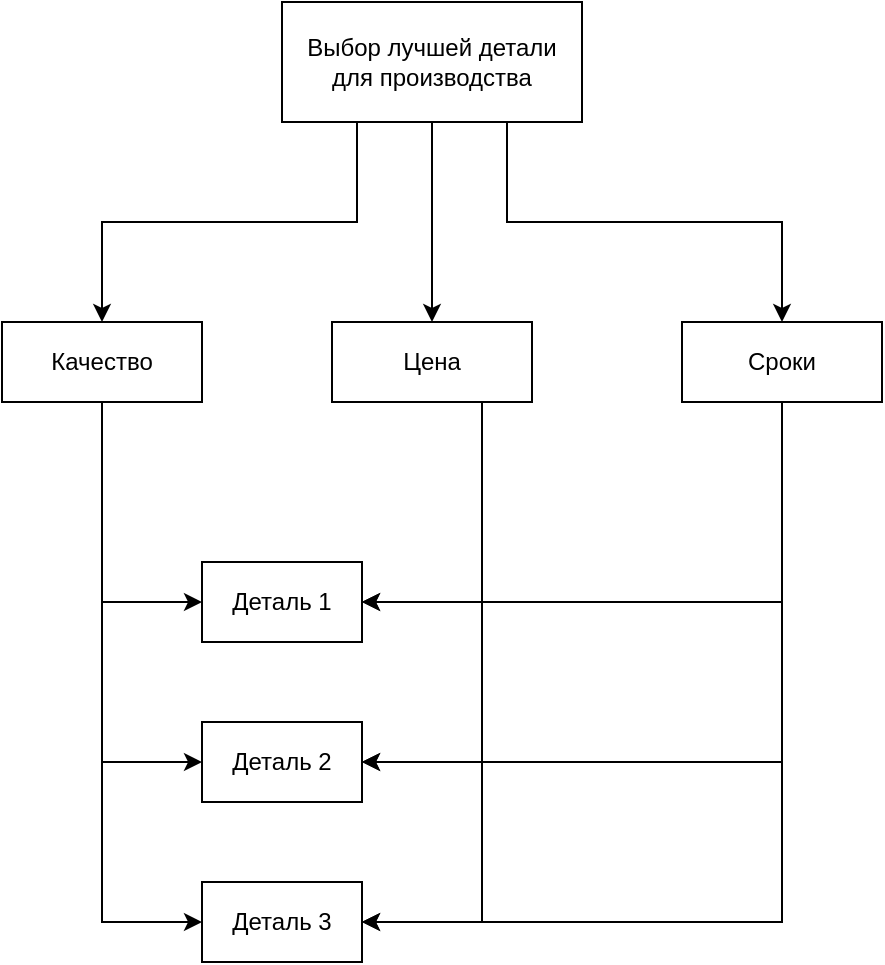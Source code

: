<mxfile version="27.1.4">
  <diagram name="Страница — 1" id="ySpHOT_LgS6eUz2t49ZZ">
    <mxGraphModel dx="1426" dy="796" grid="1" gridSize="10" guides="1" tooltips="1" connect="1" arrows="1" fold="1" page="1" pageScale="1" pageWidth="827" pageHeight="1169" math="0" shadow="0">
      <root>
        <mxCell id="0" />
        <mxCell id="1" parent="0" />
        <mxCell id="F-sYXK9-wxl05gE5Muyb-6" style="edgeStyle=orthogonalEdgeStyle;rounded=0;orthogonalLoop=1;jettySize=auto;html=1;exitX=0.25;exitY=1;exitDx=0;exitDy=0;entryX=0.5;entryY=0;entryDx=0;entryDy=0;" edge="1" parent="1" source="F-sYXK9-wxl05gE5Muyb-1" target="F-sYXK9-wxl05gE5Muyb-4">
          <mxGeometry relative="1" as="geometry" />
        </mxCell>
        <mxCell id="F-sYXK9-wxl05gE5Muyb-7" style="edgeStyle=orthogonalEdgeStyle;rounded=0;orthogonalLoop=1;jettySize=auto;html=1;exitX=0.5;exitY=1;exitDx=0;exitDy=0;entryX=0.5;entryY=0;entryDx=0;entryDy=0;" edge="1" parent="1" source="F-sYXK9-wxl05gE5Muyb-1" target="F-sYXK9-wxl05gE5Muyb-2">
          <mxGeometry relative="1" as="geometry">
            <mxPoint x="395" y="240" as="targetPoint" />
          </mxGeometry>
        </mxCell>
        <mxCell id="F-sYXK9-wxl05gE5Muyb-8" style="edgeStyle=orthogonalEdgeStyle;rounded=0;orthogonalLoop=1;jettySize=auto;html=1;exitX=0.75;exitY=1;exitDx=0;exitDy=0;entryX=0.5;entryY=0;entryDx=0;entryDy=0;" edge="1" parent="1" source="F-sYXK9-wxl05gE5Muyb-1" target="F-sYXK9-wxl05gE5Muyb-5">
          <mxGeometry relative="1" as="geometry" />
        </mxCell>
        <mxCell id="F-sYXK9-wxl05gE5Muyb-1" value="Выбор лучшей детали для производства" style="rounded=0;whiteSpace=wrap;html=1;" vertex="1" parent="1">
          <mxGeometry x="320" y="120" width="150" height="60" as="geometry" />
        </mxCell>
        <mxCell id="F-sYXK9-wxl05gE5Muyb-16" style="edgeStyle=orthogonalEdgeStyle;rounded=0;orthogonalLoop=1;jettySize=auto;html=1;exitX=0.75;exitY=1;exitDx=0;exitDy=0;entryX=1;entryY=0.5;entryDx=0;entryDy=0;" edge="1" parent="1" source="F-sYXK9-wxl05gE5Muyb-2" target="F-sYXK9-wxl05gE5Muyb-9">
          <mxGeometry relative="1" as="geometry" />
        </mxCell>
        <mxCell id="F-sYXK9-wxl05gE5Muyb-17" style="edgeStyle=orthogonalEdgeStyle;rounded=0;orthogonalLoop=1;jettySize=auto;html=1;exitX=0.75;exitY=1;exitDx=0;exitDy=0;entryX=1;entryY=0.5;entryDx=0;entryDy=0;" edge="1" parent="1" source="F-sYXK9-wxl05gE5Muyb-2" target="F-sYXK9-wxl05gE5Muyb-10">
          <mxGeometry relative="1" as="geometry" />
        </mxCell>
        <mxCell id="F-sYXK9-wxl05gE5Muyb-18" style="edgeStyle=orthogonalEdgeStyle;rounded=0;orthogonalLoop=1;jettySize=auto;html=1;exitX=0.75;exitY=1;exitDx=0;exitDy=0;entryX=1;entryY=0.5;entryDx=0;entryDy=0;" edge="1" parent="1" source="F-sYXK9-wxl05gE5Muyb-2" target="F-sYXK9-wxl05gE5Muyb-11">
          <mxGeometry relative="1" as="geometry" />
        </mxCell>
        <mxCell id="F-sYXK9-wxl05gE5Muyb-2" value="Цена" style="rounded=0;whiteSpace=wrap;html=1;" vertex="1" parent="1">
          <mxGeometry x="345" y="280" width="100" height="40" as="geometry" />
        </mxCell>
        <mxCell id="F-sYXK9-wxl05gE5Muyb-19" style="edgeStyle=orthogonalEdgeStyle;rounded=0;orthogonalLoop=1;jettySize=auto;html=1;exitX=0.5;exitY=1;exitDx=0;exitDy=0;entryX=0;entryY=0.5;entryDx=0;entryDy=0;" edge="1" parent="1" source="F-sYXK9-wxl05gE5Muyb-4" target="F-sYXK9-wxl05gE5Muyb-9">
          <mxGeometry relative="1" as="geometry" />
        </mxCell>
        <mxCell id="F-sYXK9-wxl05gE5Muyb-20" style="edgeStyle=orthogonalEdgeStyle;rounded=0;orthogonalLoop=1;jettySize=auto;html=1;exitX=0.5;exitY=1;exitDx=0;exitDy=0;entryX=0;entryY=0.5;entryDx=0;entryDy=0;" edge="1" parent="1" source="F-sYXK9-wxl05gE5Muyb-4" target="F-sYXK9-wxl05gE5Muyb-10">
          <mxGeometry relative="1" as="geometry" />
        </mxCell>
        <mxCell id="F-sYXK9-wxl05gE5Muyb-21" style="edgeStyle=orthogonalEdgeStyle;rounded=0;orthogonalLoop=1;jettySize=auto;html=1;exitX=0.5;exitY=1;exitDx=0;exitDy=0;entryX=0;entryY=0.5;entryDx=0;entryDy=0;" edge="1" parent="1" source="F-sYXK9-wxl05gE5Muyb-4" target="F-sYXK9-wxl05gE5Muyb-11">
          <mxGeometry relative="1" as="geometry" />
        </mxCell>
        <mxCell id="F-sYXK9-wxl05gE5Muyb-4" value="Качество" style="rounded=0;whiteSpace=wrap;html=1;" vertex="1" parent="1">
          <mxGeometry x="180" y="280" width="100" height="40" as="geometry" />
        </mxCell>
        <mxCell id="F-sYXK9-wxl05gE5Muyb-13" style="edgeStyle=orthogonalEdgeStyle;rounded=0;orthogonalLoop=1;jettySize=auto;html=1;exitX=0.5;exitY=1;exitDx=0;exitDy=0;entryX=1;entryY=0.5;entryDx=0;entryDy=0;" edge="1" parent="1" source="F-sYXK9-wxl05gE5Muyb-5" target="F-sYXK9-wxl05gE5Muyb-9">
          <mxGeometry relative="1" as="geometry" />
        </mxCell>
        <mxCell id="F-sYXK9-wxl05gE5Muyb-14" style="edgeStyle=orthogonalEdgeStyle;rounded=0;orthogonalLoop=1;jettySize=auto;html=1;exitX=0.5;exitY=1;exitDx=0;exitDy=0;entryX=1;entryY=0.5;entryDx=0;entryDy=0;" edge="1" parent="1" source="F-sYXK9-wxl05gE5Muyb-5" target="F-sYXK9-wxl05gE5Muyb-10">
          <mxGeometry relative="1" as="geometry" />
        </mxCell>
        <mxCell id="F-sYXK9-wxl05gE5Muyb-15" style="edgeStyle=orthogonalEdgeStyle;rounded=0;orthogonalLoop=1;jettySize=auto;html=1;exitX=0.5;exitY=1;exitDx=0;exitDy=0;entryX=1;entryY=0.5;entryDx=0;entryDy=0;" edge="1" parent="1" source="F-sYXK9-wxl05gE5Muyb-5" target="F-sYXK9-wxl05gE5Muyb-11">
          <mxGeometry relative="1" as="geometry" />
        </mxCell>
        <mxCell id="F-sYXK9-wxl05gE5Muyb-5" value="Сроки" style="rounded=0;whiteSpace=wrap;html=1;" vertex="1" parent="1">
          <mxGeometry x="520" y="280" width="100" height="40" as="geometry" />
        </mxCell>
        <mxCell id="F-sYXK9-wxl05gE5Muyb-9" value="Деталь 1" style="rounded=0;whiteSpace=wrap;html=1;" vertex="1" parent="1">
          <mxGeometry x="280" y="400" width="80" height="40" as="geometry" />
        </mxCell>
        <mxCell id="F-sYXK9-wxl05gE5Muyb-10" value="Деталь 2" style="rounded=0;whiteSpace=wrap;html=1;" vertex="1" parent="1">
          <mxGeometry x="280" y="480" width="80" height="40" as="geometry" />
        </mxCell>
        <mxCell id="F-sYXK9-wxl05gE5Muyb-11" value="Деталь 3" style="rounded=0;whiteSpace=wrap;html=1;" vertex="1" parent="1">
          <mxGeometry x="280" y="560" width="80" height="40" as="geometry" />
        </mxCell>
      </root>
    </mxGraphModel>
  </diagram>
</mxfile>
